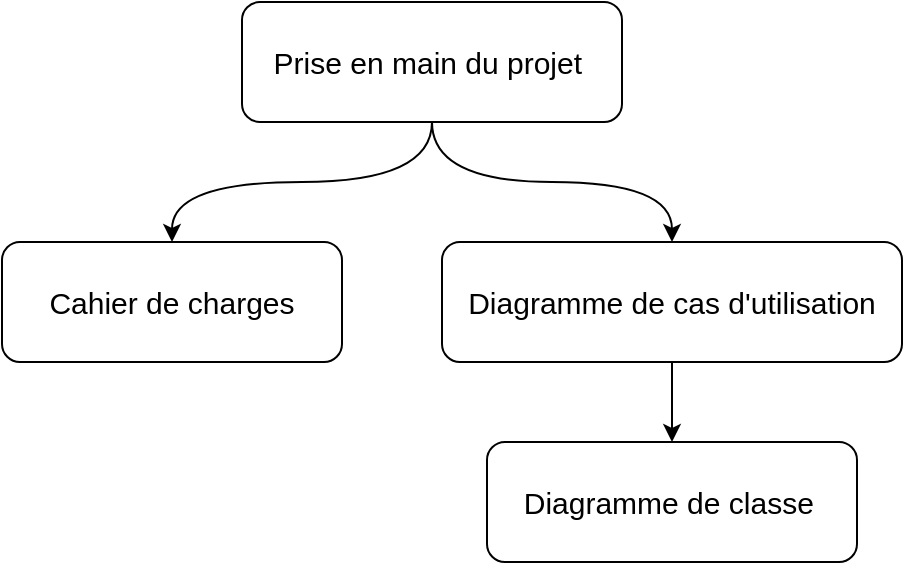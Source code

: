 <mxfile version="28.2.5">
  <diagram name="Page-1" id="Tvc2_rsvpPl-QbTTg1Bb">
    <mxGraphModel dx="872" dy="531" grid="1" gridSize="10" guides="1" tooltips="1" connect="1" arrows="1" fold="1" page="1" pageScale="1" pageWidth="827" pageHeight="1169" math="0" shadow="0">
      <root>
        <mxCell id="0" />
        <mxCell id="1" parent="0" />
        <mxCell id="5YSQwexlzO-r3IWacbDD-3" value="" style="edgeStyle=orthogonalEdgeStyle;rounded=0;orthogonalLoop=1;jettySize=auto;html=1;curved=1;" parent="1" source="5YSQwexlzO-r3IWacbDD-1" target="5YSQwexlzO-r3IWacbDD-2" edge="1">
          <mxGeometry relative="1" as="geometry" />
        </mxCell>
        <mxCell id="5YSQwexlzO-r3IWacbDD-5" value="" style="edgeStyle=orthogonalEdgeStyle;rounded=0;orthogonalLoop=1;jettySize=auto;html=1;curved=1;" parent="1" source="5YSQwexlzO-r3IWacbDD-1" target="5YSQwexlzO-r3IWacbDD-4" edge="1">
          <mxGeometry relative="1" as="geometry" />
        </mxCell>
        <mxCell id="5YSQwexlzO-r3IWacbDD-1" value="Prise en main du projet&amp;nbsp;" style="rounded=1;whiteSpace=wrap;html=1;fontSize=15;" parent="1" vertex="1">
          <mxGeometry x="270" y="50" width="190" height="60" as="geometry" />
        </mxCell>
        <mxCell id="5YSQwexlzO-r3IWacbDD-2" value="Cahier de charges" style="whiteSpace=wrap;html=1;rounded=1;fontSize=15;" parent="1" vertex="1">
          <mxGeometry x="150" y="170" width="170" height="60" as="geometry" />
        </mxCell>
        <mxCell id="5YSQwexlzO-r3IWacbDD-7" value="" style="rounded=0;orthogonalLoop=1;jettySize=auto;html=1;" parent="1" source="5YSQwexlzO-r3IWacbDD-4" target="5YSQwexlzO-r3IWacbDD-6" edge="1">
          <mxGeometry relative="1" as="geometry" />
        </mxCell>
        <mxCell id="5YSQwexlzO-r3IWacbDD-4" value="Diagramme de cas d&#39;utilisation" style="whiteSpace=wrap;html=1;rounded=1;fontSize=15;" parent="1" vertex="1">
          <mxGeometry x="370" y="170" width="230" height="60" as="geometry" />
        </mxCell>
        <mxCell id="5YSQwexlzO-r3IWacbDD-6" value="Diagramme de classe&amp;nbsp;" style="whiteSpace=wrap;html=1;rounded=1;fontSize=15;" parent="1" vertex="1">
          <mxGeometry x="392.5" y="270" width="185" height="60" as="geometry" />
        </mxCell>
      </root>
    </mxGraphModel>
  </diagram>
</mxfile>
